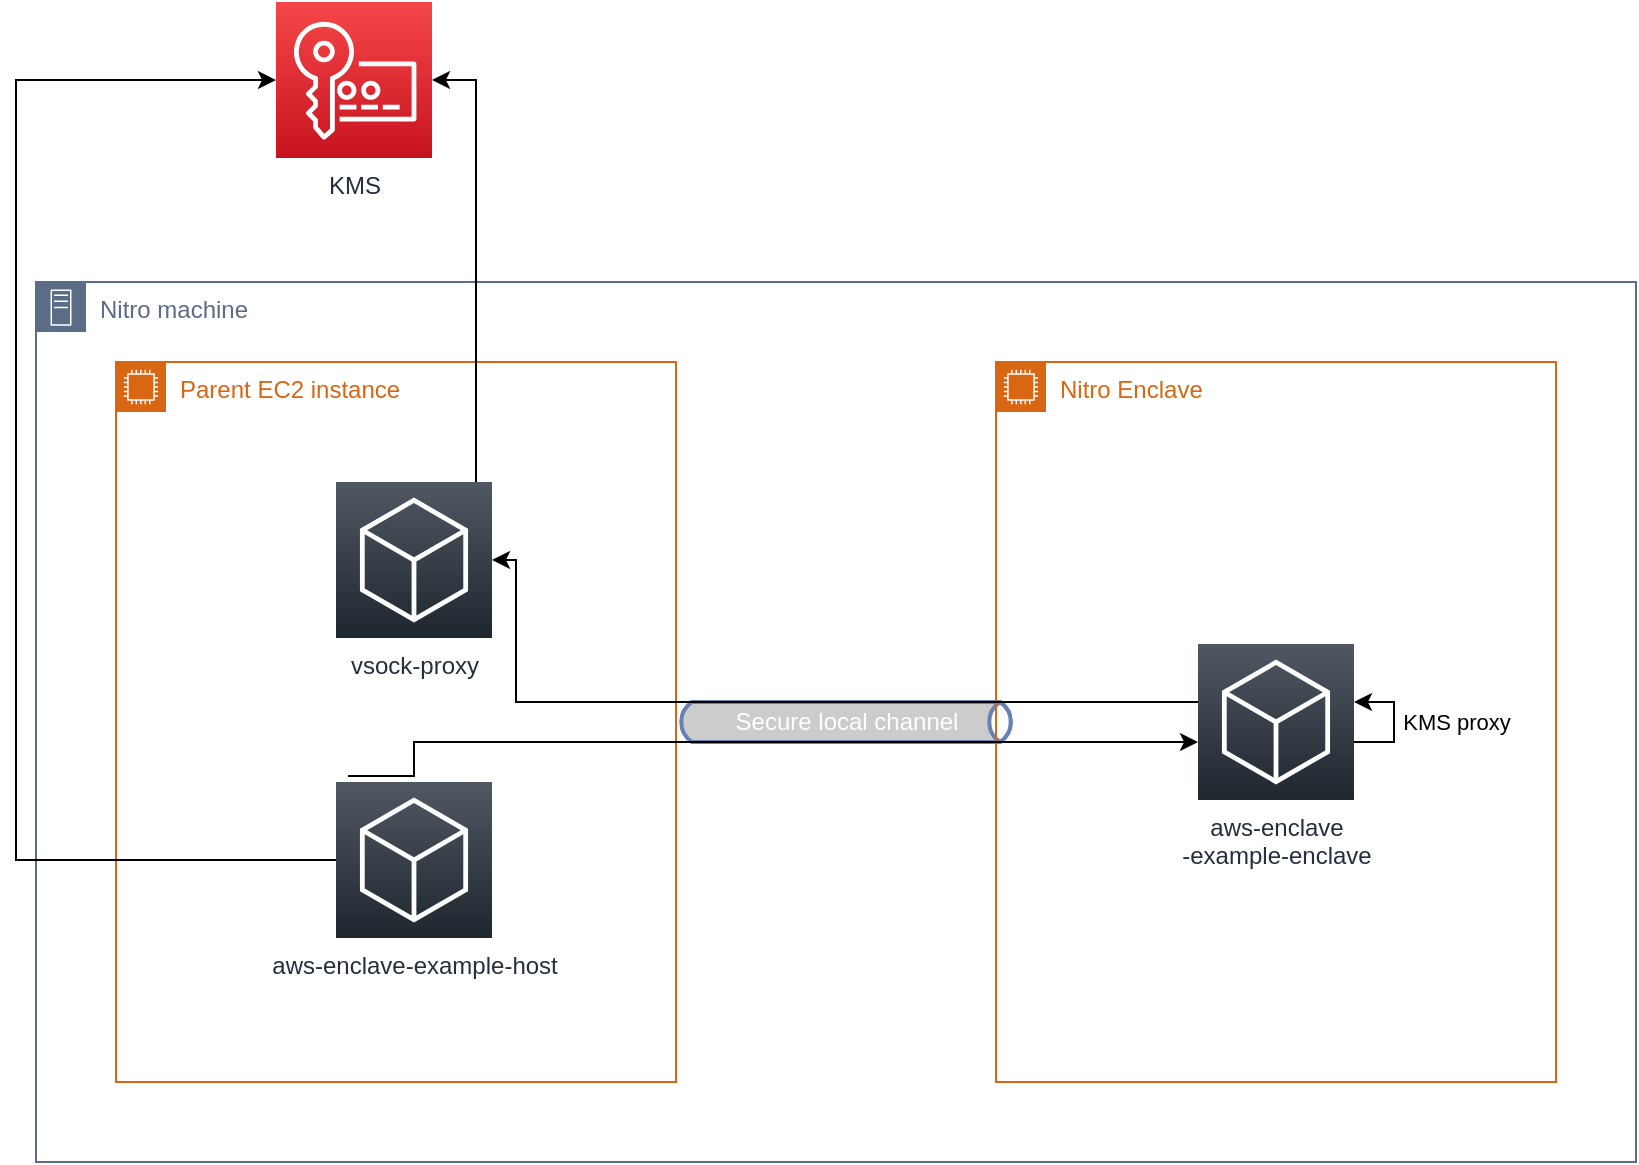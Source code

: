 <mxfile version="13.9.5" type="device"><diagram id="FxTV7ITHFoRQX_dbOfBR" name="Page-1"><mxGraphModel dx="1106" dy="822" grid="1" gridSize="10" guides="1" tooltips="1" connect="1" arrows="1" fold="1" page="1" pageScale="1" pageWidth="827" pageHeight="1169" math="0" shadow="0"><root><mxCell id="0"/><mxCell id="1" parent="0"/><mxCell id="QjFsRSvznxWWX5u1Oy19-6" value="Nitro machine" style="points=[[0,0],[0.25,0],[0.5,0],[0.75,0],[1,0],[1,0.25],[1,0.5],[1,0.75],[1,1],[0.75,1],[0.5,1],[0.25,1],[0,1],[0,0.75],[0,0.5],[0,0.25]];outlineConnect=0;gradientColor=none;html=1;whiteSpace=wrap;fontSize=12;fontStyle=0;shape=mxgraph.aws4.group;grIcon=mxgraph.aws4.group_on_premise;strokeColor=#5A6C86;fillColor=none;verticalAlign=top;align=left;spacingLeft=30;fontColor=#5A6C86;dashed=0;" parent="1" vertex="1"><mxGeometry x="40" y="320" width="800" height="440" as="geometry"/></mxCell><mxCell id="QjFsRSvznxWWX5u1Oy19-2" value="Parent EC2 instance" style="points=[[0,0],[0.25,0],[0.5,0],[0.75,0],[1,0],[1,0.25],[1,0.5],[1,0.75],[1,1],[0.75,1],[0.5,1],[0.25,1],[0,1],[0,0.75],[0,0.5],[0,0.25]];outlineConnect=0;gradientColor=none;html=1;whiteSpace=wrap;fontSize=12;fontStyle=0;shape=mxgraph.aws4.group;grIcon=mxgraph.aws4.group_ec2_instance_contents;strokeColor=#D86613;fillColor=none;verticalAlign=top;align=left;spacingLeft=30;fontColor=#D86613;dashed=0;" parent="1" vertex="1"><mxGeometry x="80" y="360" width="280" height="360" as="geometry"/></mxCell><mxCell id="QjFsRSvznxWWX5u1Oy19-7" value="Secure local channel" style="html=1;outlineConnect=0;fillColor=#CCCCCC;strokeColor=#6881B3;gradientColor=none;gradientDirection=north;strokeWidth=2;shape=mxgraph.networks.bus;gradientColor=none;gradientDirection=north;fontColor=#ffffff;perimeter=backbonePerimeter;backboneSize=20;" parent="1" vertex="1"><mxGeometry x="360" y="510" width="170" height="60" as="geometry"/></mxCell><mxCell id="QjFsRSvznxWWX5u1Oy19-9" value="Nitro Enclave" style="points=[[0,0],[0.25,0],[0.5,0],[0.75,0],[1,0],[1,0.25],[1,0.5],[1,0.75],[1,1],[0.75,1],[0.5,1],[0.25,1],[0,1],[0,0.75],[0,0.5],[0,0.25]];outlineConnect=0;gradientColor=none;html=1;whiteSpace=wrap;fontSize=12;fontStyle=0;shape=mxgraph.aws4.group;grIcon=mxgraph.aws4.group_ec2_instance_contents;strokeColor=#D86613;fillColor=none;verticalAlign=top;align=left;spacingLeft=30;fontColor=#D86613;dashed=0;" parent="1" vertex="1"><mxGeometry x="520" y="360" width="280" height="360" as="geometry"/></mxCell><mxCell id="QjFsRSvznxWWX5u1Oy19-19" style="edgeStyle=orthogonalEdgeStyle;rounded=0;orthogonalLoop=1;jettySize=auto;html=1;" parent="1" source="QjFsRSvznxWWX5u1Oy19-12" target="QjFsRSvznxWWX5u1Oy19-18" edge="1"><mxGeometry relative="1" as="geometry"><Array as="points"><mxPoint x="260" y="219"/></Array></mxGeometry></mxCell><mxCell id="QjFsRSvznxWWX5u1Oy19-12" value="vsock-proxy" style="gradientDirection=north;outlineConnect=0;fontColor=#232F3E;gradientColor=#505863;fillColor=#1E262E;strokeColor=#ffffff;dashed=0;verticalLabelPosition=bottom;verticalAlign=top;align=center;html=1;fontSize=12;fontStyle=0;aspect=fixed;shape=mxgraph.aws4.resourceIcon;resIcon=mxgraph.aws4.general;" parent="1" vertex="1"><mxGeometry x="190" y="420" width="78" height="78" as="geometry"/></mxCell><mxCell id="QjFsRSvznxWWX5u1Oy19-17" style="edgeStyle=orthogonalEdgeStyle;rounded=0;orthogonalLoop=1;jettySize=auto;html=1;exitX=0.077;exitY=-0.038;exitDx=0;exitDy=0;exitPerimeter=0;" parent="1" source="QjFsRSvznxWWX5u1Oy19-13" target="QjFsRSvznxWWX5u1Oy19-14" edge="1"><mxGeometry relative="1" as="geometry"><Array as="points"><mxPoint x="229" y="550"/></Array></mxGeometry></mxCell><mxCell id="MvjwALLu_PUlFLp0H-T0-1" style="edgeStyle=orthogonalEdgeStyle;rounded=0;orthogonalLoop=1;jettySize=auto;html=1;" edge="1" parent="1" source="QjFsRSvznxWWX5u1Oy19-13" target="QjFsRSvznxWWX5u1Oy19-18"><mxGeometry relative="1" as="geometry"><Array as="points"><mxPoint x="30" y="609"/><mxPoint x="30" y="219"/></Array></mxGeometry></mxCell><mxCell id="QjFsRSvznxWWX5u1Oy19-13" value="aws-enclave-example-host" style="gradientDirection=north;outlineConnect=0;fontColor=#232F3E;gradientColor=#505863;fillColor=#1E262E;strokeColor=#ffffff;dashed=0;verticalLabelPosition=bottom;verticalAlign=top;align=center;html=1;fontSize=12;fontStyle=0;aspect=fixed;shape=mxgraph.aws4.resourceIcon;resIcon=mxgraph.aws4.general;" parent="1" vertex="1"><mxGeometry x="190" y="570" width="78" height="78" as="geometry"/></mxCell><mxCell id="QjFsRSvznxWWX5u1Oy19-16" style="edgeStyle=orthogonalEdgeStyle;rounded=0;orthogonalLoop=1;jettySize=auto;html=1;" parent="1" source="QjFsRSvznxWWX5u1Oy19-14" target="QjFsRSvznxWWX5u1Oy19-12" edge="1"><mxGeometry relative="1" as="geometry"><Array as="points"><mxPoint x="280" y="530"/><mxPoint x="280" y="459"/></Array></mxGeometry></mxCell><mxCell id="QjFsRSvznxWWX5u1Oy19-14" value="aws-enclave&lt;br&gt;-example-enclave" style="gradientDirection=north;outlineConnect=0;fontColor=#232F3E;gradientColor=#505863;fillColor=#1E262E;strokeColor=#ffffff;dashed=0;verticalLabelPosition=bottom;verticalAlign=top;align=center;html=1;fontSize=12;fontStyle=0;aspect=fixed;shape=mxgraph.aws4.resourceIcon;resIcon=mxgraph.aws4.general;" parent="1" vertex="1"><mxGeometry x="621" y="501" width="78" height="78" as="geometry"/></mxCell><mxCell id="QjFsRSvznxWWX5u1Oy19-18" value="KMS" style="outlineConnect=0;fontColor=#232F3E;gradientColor=#F54749;gradientDirection=north;fillColor=#C7131F;strokeColor=#ffffff;dashed=0;verticalLabelPosition=bottom;verticalAlign=top;align=center;html=1;fontSize=12;fontStyle=0;aspect=fixed;shape=mxgraph.aws4.resourceIcon;resIcon=mxgraph.aws4.key_management_service;" parent="1" vertex="1"><mxGeometry x="160" y="180" width="78" height="78" as="geometry"/></mxCell><mxCell id="QjFsRSvznxWWX5u1Oy19-23" style="edgeStyle=orthogonalEdgeStyle;rounded=0;orthogonalLoop=1;jettySize=auto;html=1;startArrow=classic;startFill=1;endArrow=none;endFill=0;" parent="1" source="QjFsRSvznxWWX5u1Oy19-14" target="QjFsRSvznxWWX5u1Oy19-14" edge="1"><mxGeometry relative="1" as="geometry"/></mxCell><mxCell id="QjFsRSvznxWWX5u1Oy19-24" value="KMS proxy" style="edgeLabel;html=1;align=center;verticalAlign=middle;resizable=0;points=[];" parent="QjFsRSvznxWWX5u1Oy19-23" vertex="1" connectable="0"><mxGeometry x="0.567" y="3" relative="1" as="geometry"><mxPoint x="38" y="-13" as="offset"/></mxGeometry></mxCell></root></mxGraphModel></diagram></mxfile>